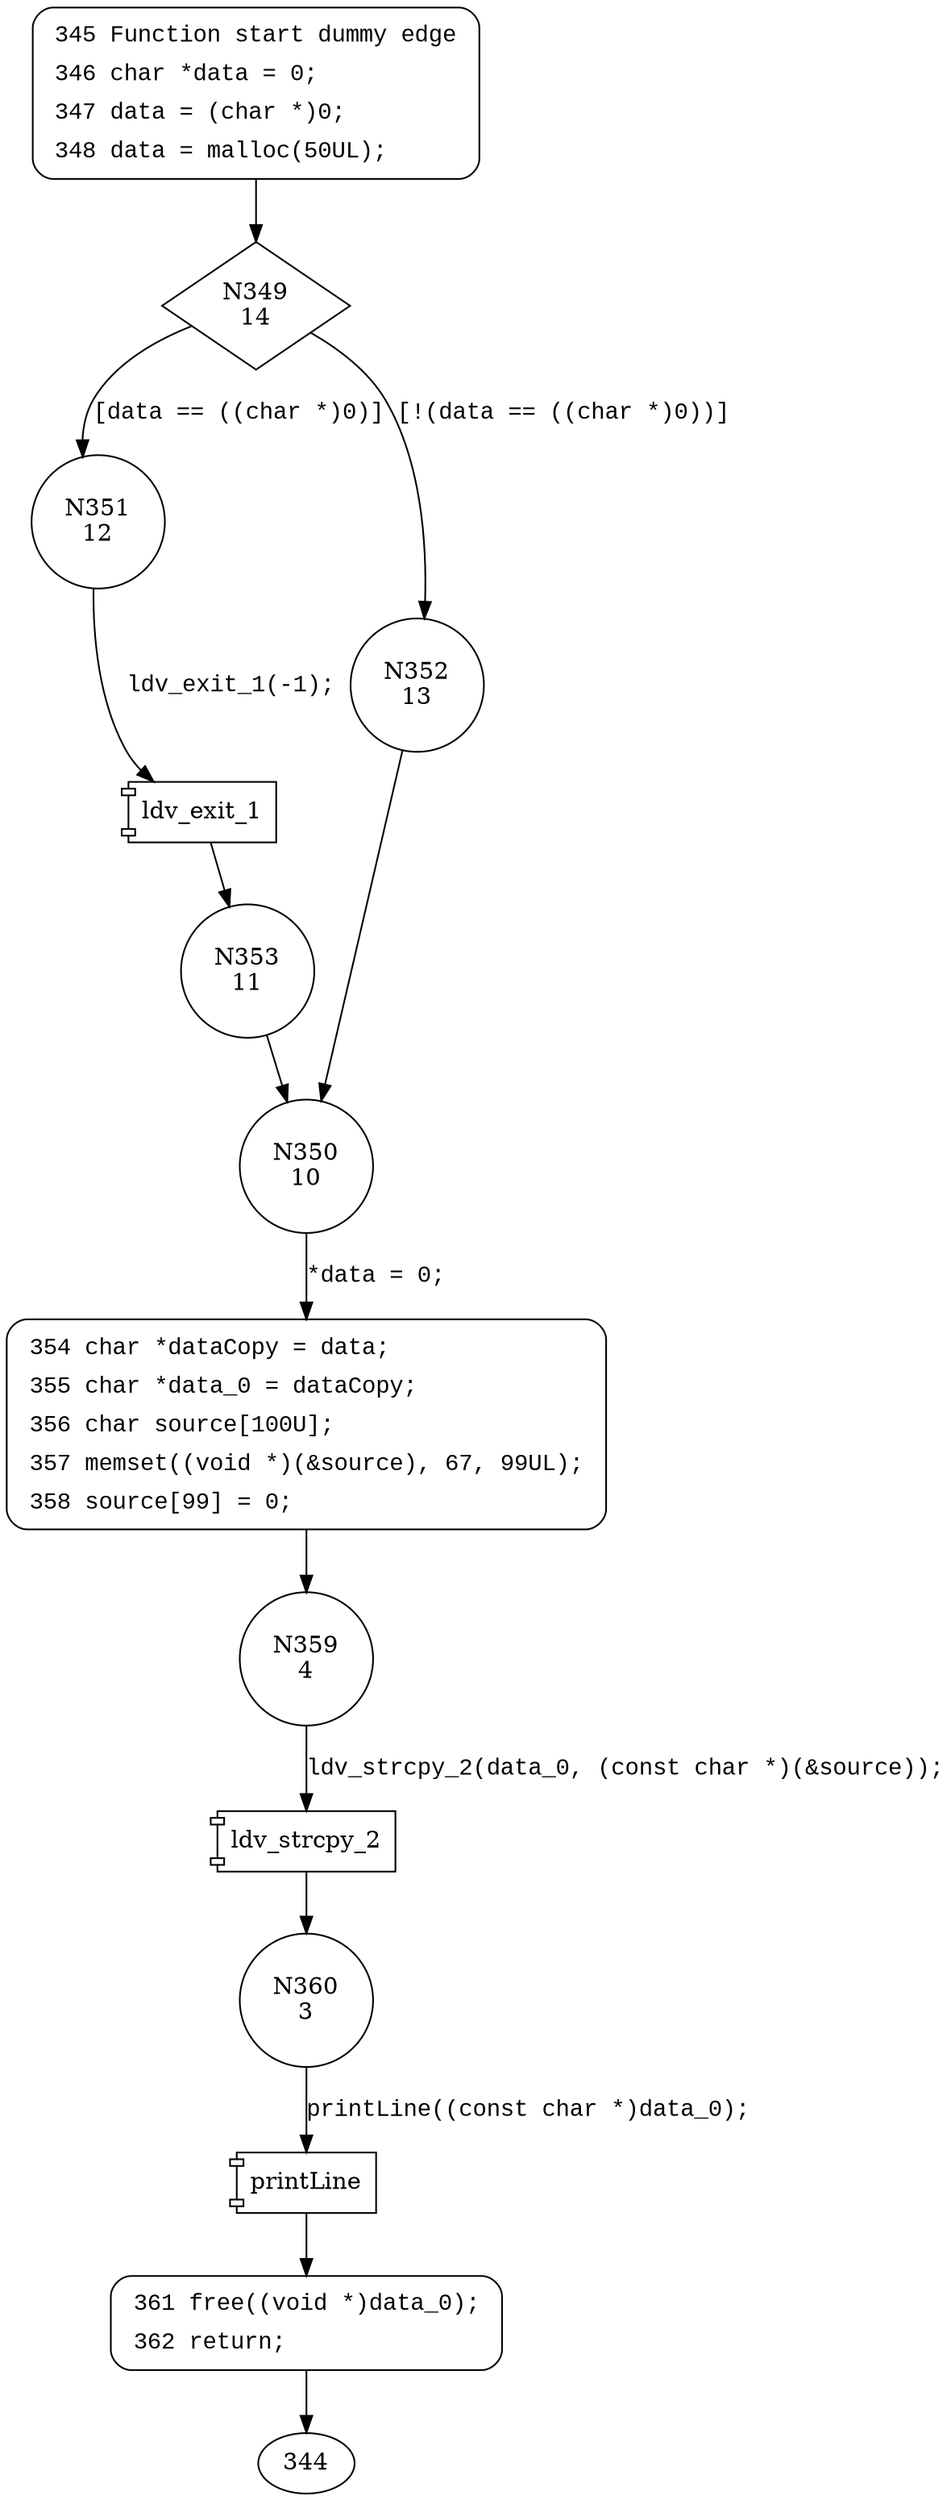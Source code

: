digraph CWE122_Heap_Based_Buffer_Overflow__c_dest_char_cpy_31_bad {
349 [shape="diamond" label="N349\n14"]
351 [shape="circle" label="N351\n12"]
352 [shape="circle" label="N352\n13"]
350 [shape="circle" label="N350\n10"]
354 [shape="circle" label="N354\n9"]
359 [shape="circle" label="N359\n4"]
360 [shape="circle" label="N360\n3"]
361 [shape="circle" label="N361\n2"]
353 [shape="circle" label="N353\n11"]
345 [style="filled,bold" penwidth="1" fillcolor="white" fontname="Courier New" shape="Mrecord" label=<<table border="0" cellborder="0" cellpadding="3" bgcolor="white"><tr><td align="right">345</td><td align="left">Function start dummy edge</td></tr><tr><td align="right">346</td><td align="left">char *data = 0;</td></tr><tr><td align="right">347</td><td align="left">data = (char *)0;</td></tr><tr><td align="right">348</td><td align="left">data = malloc(50UL);</td></tr></table>>]
345 -> 349[label=""]
354 [style="filled,bold" penwidth="1" fillcolor="white" fontname="Courier New" shape="Mrecord" label=<<table border="0" cellborder="0" cellpadding="3" bgcolor="white"><tr><td align="right">354</td><td align="left">char *dataCopy = data;</td></tr><tr><td align="right">355</td><td align="left">char *data_0 = dataCopy;</td></tr><tr><td align="right">356</td><td align="left">char source[100U];</td></tr><tr><td align="right">357</td><td align="left">memset((void *)(&amp;source), 67, 99UL);</td></tr><tr><td align="right">358</td><td align="left">source[99] = 0;</td></tr></table>>]
354 -> 359[label=""]
361 [style="filled,bold" penwidth="1" fillcolor="white" fontname="Courier New" shape="Mrecord" label=<<table border="0" cellborder="0" cellpadding="3" bgcolor="white"><tr><td align="right">361</td><td align="left">free((void *)data_0);</td></tr><tr><td align="right">362</td><td align="left">return;</td></tr></table>>]
361 -> 344[label=""]
349 -> 351 [label="[data == ((char *)0)]" fontname="Courier New"]
349 -> 352 [label="[!(data == ((char *)0))]" fontname="Courier New"]
350 -> 354 [label="*data = 0;" fontname="Courier New"]
100027 [shape="component" label="ldv_strcpy_2"]
359 -> 100027 [label="ldv_strcpy_2(data_0, (const char *)(&source));" fontname="Courier New"]
100027 -> 360 [label="" fontname="Courier New"]
100028 [shape="component" label="printLine"]
360 -> 100028 [label="printLine((const char *)data_0);" fontname="Courier New"]
100028 -> 361 [label="" fontname="Courier New"]
100029 [shape="component" label="ldv_exit_1"]
351 -> 100029 [label="ldv_exit_1(-1);" fontname="Courier New"]
100029 -> 353 [label="" fontname="Courier New"]
352 -> 350 [label="" fontname="Courier New"]
353 -> 350 [label="" fontname="Courier New"]
}